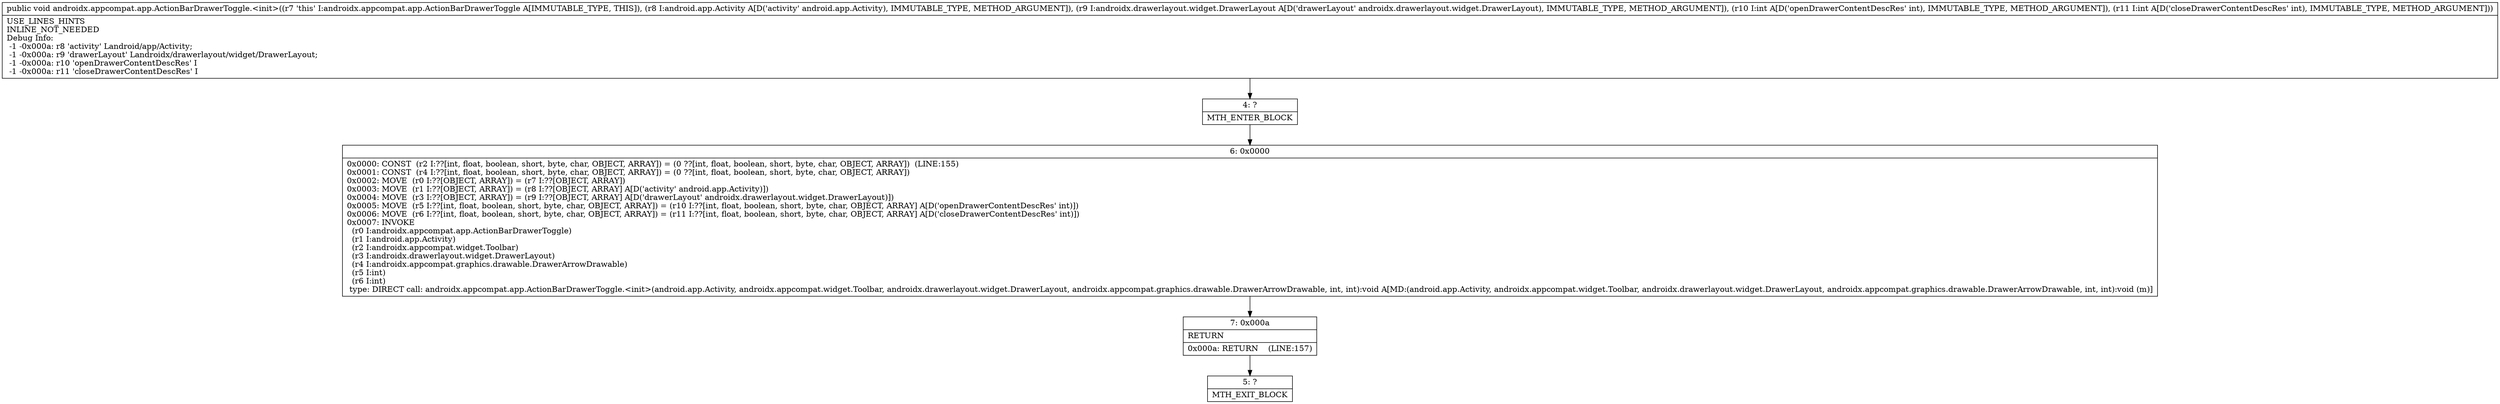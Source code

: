 digraph "CFG forandroidx.appcompat.app.ActionBarDrawerToggle.\<init\>(Landroid\/app\/Activity;Landroidx\/drawerlayout\/widget\/DrawerLayout;II)V" {
Node_4 [shape=record,label="{4\:\ ?|MTH_ENTER_BLOCK\l}"];
Node_6 [shape=record,label="{6\:\ 0x0000|0x0000: CONST  (r2 I:??[int, float, boolean, short, byte, char, OBJECT, ARRAY]) = (0 ??[int, float, boolean, short, byte, char, OBJECT, ARRAY])  (LINE:155)\l0x0001: CONST  (r4 I:??[int, float, boolean, short, byte, char, OBJECT, ARRAY]) = (0 ??[int, float, boolean, short, byte, char, OBJECT, ARRAY]) \l0x0002: MOVE  (r0 I:??[OBJECT, ARRAY]) = (r7 I:??[OBJECT, ARRAY]) \l0x0003: MOVE  (r1 I:??[OBJECT, ARRAY]) = (r8 I:??[OBJECT, ARRAY] A[D('activity' android.app.Activity)]) \l0x0004: MOVE  (r3 I:??[OBJECT, ARRAY]) = (r9 I:??[OBJECT, ARRAY] A[D('drawerLayout' androidx.drawerlayout.widget.DrawerLayout)]) \l0x0005: MOVE  (r5 I:??[int, float, boolean, short, byte, char, OBJECT, ARRAY]) = (r10 I:??[int, float, boolean, short, byte, char, OBJECT, ARRAY] A[D('openDrawerContentDescRes' int)]) \l0x0006: MOVE  (r6 I:??[int, float, boolean, short, byte, char, OBJECT, ARRAY]) = (r11 I:??[int, float, boolean, short, byte, char, OBJECT, ARRAY] A[D('closeDrawerContentDescRes' int)]) \l0x0007: INVOKE  \l  (r0 I:androidx.appcompat.app.ActionBarDrawerToggle)\l  (r1 I:android.app.Activity)\l  (r2 I:androidx.appcompat.widget.Toolbar)\l  (r3 I:androidx.drawerlayout.widget.DrawerLayout)\l  (r4 I:androidx.appcompat.graphics.drawable.DrawerArrowDrawable)\l  (r5 I:int)\l  (r6 I:int)\l type: DIRECT call: androidx.appcompat.app.ActionBarDrawerToggle.\<init\>(android.app.Activity, androidx.appcompat.widget.Toolbar, androidx.drawerlayout.widget.DrawerLayout, androidx.appcompat.graphics.drawable.DrawerArrowDrawable, int, int):void A[MD:(android.app.Activity, androidx.appcompat.widget.Toolbar, androidx.drawerlayout.widget.DrawerLayout, androidx.appcompat.graphics.drawable.DrawerArrowDrawable, int, int):void (m)]\l}"];
Node_7 [shape=record,label="{7\:\ 0x000a|RETURN\l|0x000a: RETURN    (LINE:157)\l}"];
Node_5 [shape=record,label="{5\:\ ?|MTH_EXIT_BLOCK\l}"];
MethodNode[shape=record,label="{public void androidx.appcompat.app.ActionBarDrawerToggle.\<init\>((r7 'this' I:androidx.appcompat.app.ActionBarDrawerToggle A[IMMUTABLE_TYPE, THIS]), (r8 I:android.app.Activity A[D('activity' android.app.Activity), IMMUTABLE_TYPE, METHOD_ARGUMENT]), (r9 I:androidx.drawerlayout.widget.DrawerLayout A[D('drawerLayout' androidx.drawerlayout.widget.DrawerLayout), IMMUTABLE_TYPE, METHOD_ARGUMENT]), (r10 I:int A[D('openDrawerContentDescRes' int), IMMUTABLE_TYPE, METHOD_ARGUMENT]), (r11 I:int A[D('closeDrawerContentDescRes' int), IMMUTABLE_TYPE, METHOD_ARGUMENT]))  | USE_LINES_HINTS\lINLINE_NOT_NEEDED\lDebug Info:\l  \-1 \-0x000a: r8 'activity' Landroid\/app\/Activity;\l  \-1 \-0x000a: r9 'drawerLayout' Landroidx\/drawerlayout\/widget\/DrawerLayout;\l  \-1 \-0x000a: r10 'openDrawerContentDescRes' I\l  \-1 \-0x000a: r11 'closeDrawerContentDescRes' I\l}"];
MethodNode -> Node_4;Node_4 -> Node_6;
Node_6 -> Node_7;
Node_7 -> Node_5;
}

